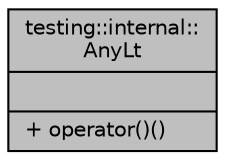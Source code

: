 digraph "testing::internal::AnyLt"
{
  edge [fontname="Helvetica",fontsize="10",labelfontname="Helvetica",labelfontsize="10"];
  node [fontname="Helvetica",fontsize="10",shape=record];
  Node1 [label="{testing::internal::\lAnyLt\n||+ operator()()\l}",height=0.2,width=0.4,color="black", fillcolor="grey75", style="filled", fontcolor="black"];
}
